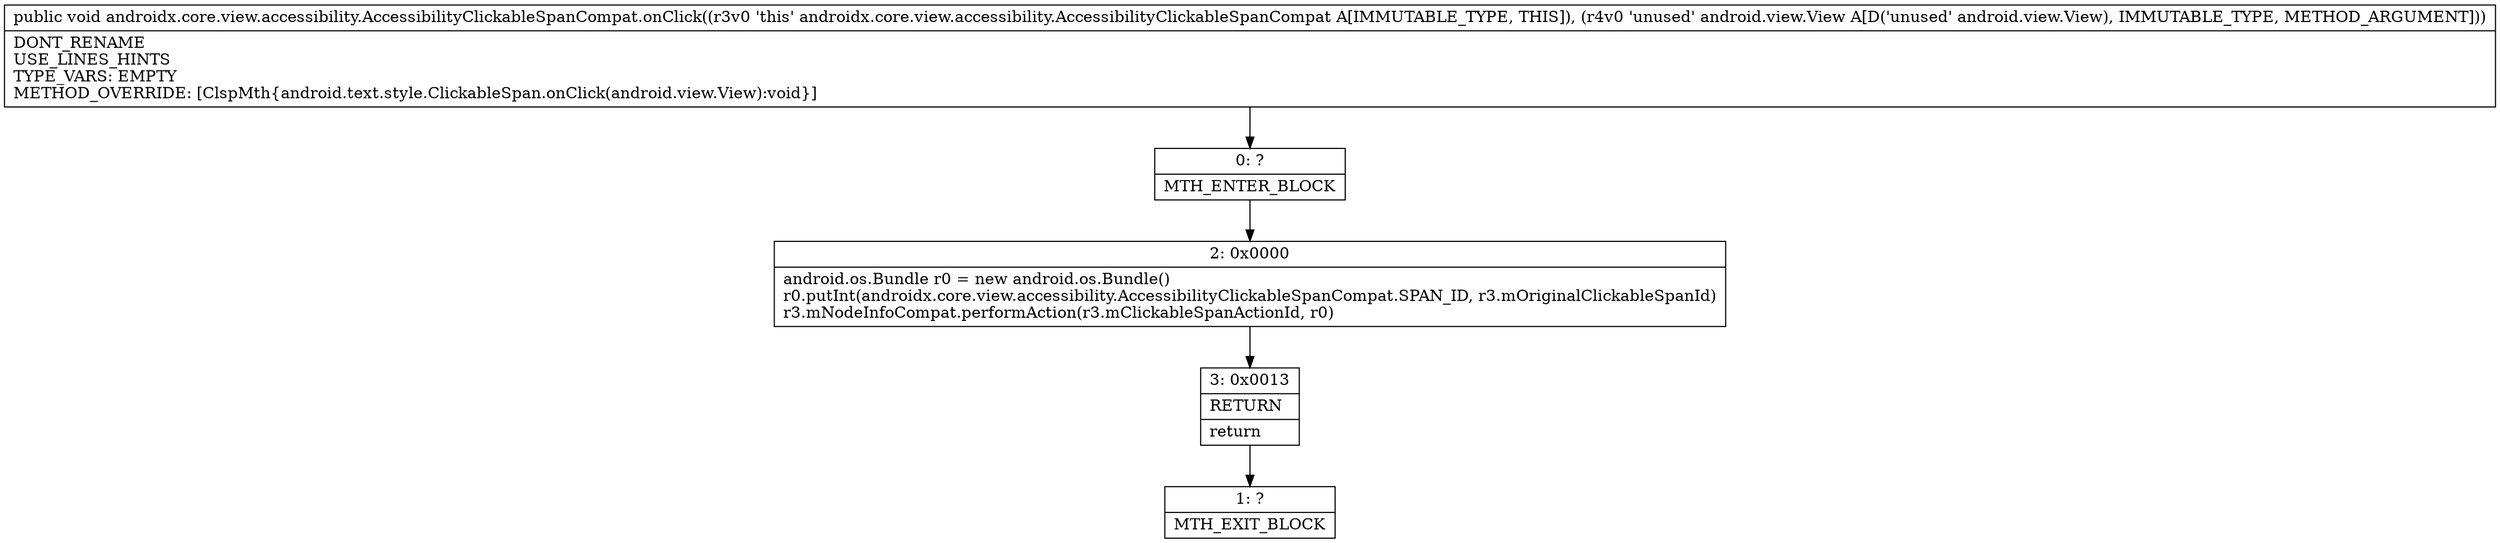 digraph "CFG forandroidx.core.view.accessibility.AccessibilityClickableSpanCompat.onClick(Landroid\/view\/View;)V" {
Node_0 [shape=record,label="{0\:\ ?|MTH_ENTER_BLOCK\l}"];
Node_2 [shape=record,label="{2\:\ 0x0000|android.os.Bundle r0 = new android.os.Bundle()\lr0.putInt(androidx.core.view.accessibility.AccessibilityClickableSpanCompat.SPAN_ID, r3.mOriginalClickableSpanId)\lr3.mNodeInfoCompat.performAction(r3.mClickableSpanActionId, r0)\l}"];
Node_3 [shape=record,label="{3\:\ 0x0013|RETURN\l|return\l}"];
Node_1 [shape=record,label="{1\:\ ?|MTH_EXIT_BLOCK\l}"];
MethodNode[shape=record,label="{public void androidx.core.view.accessibility.AccessibilityClickableSpanCompat.onClick((r3v0 'this' androidx.core.view.accessibility.AccessibilityClickableSpanCompat A[IMMUTABLE_TYPE, THIS]), (r4v0 'unused' android.view.View A[D('unused' android.view.View), IMMUTABLE_TYPE, METHOD_ARGUMENT]))  | DONT_RENAME\lUSE_LINES_HINTS\lTYPE_VARS: EMPTY\lMETHOD_OVERRIDE: [ClspMth\{android.text.style.ClickableSpan.onClick(android.view.View):void\}]\l}"];
MethodNode -> Node_0;Node_0 -> Node_2;
Node_2 -> Node_3;
Node_3 -> Node_1;
}

